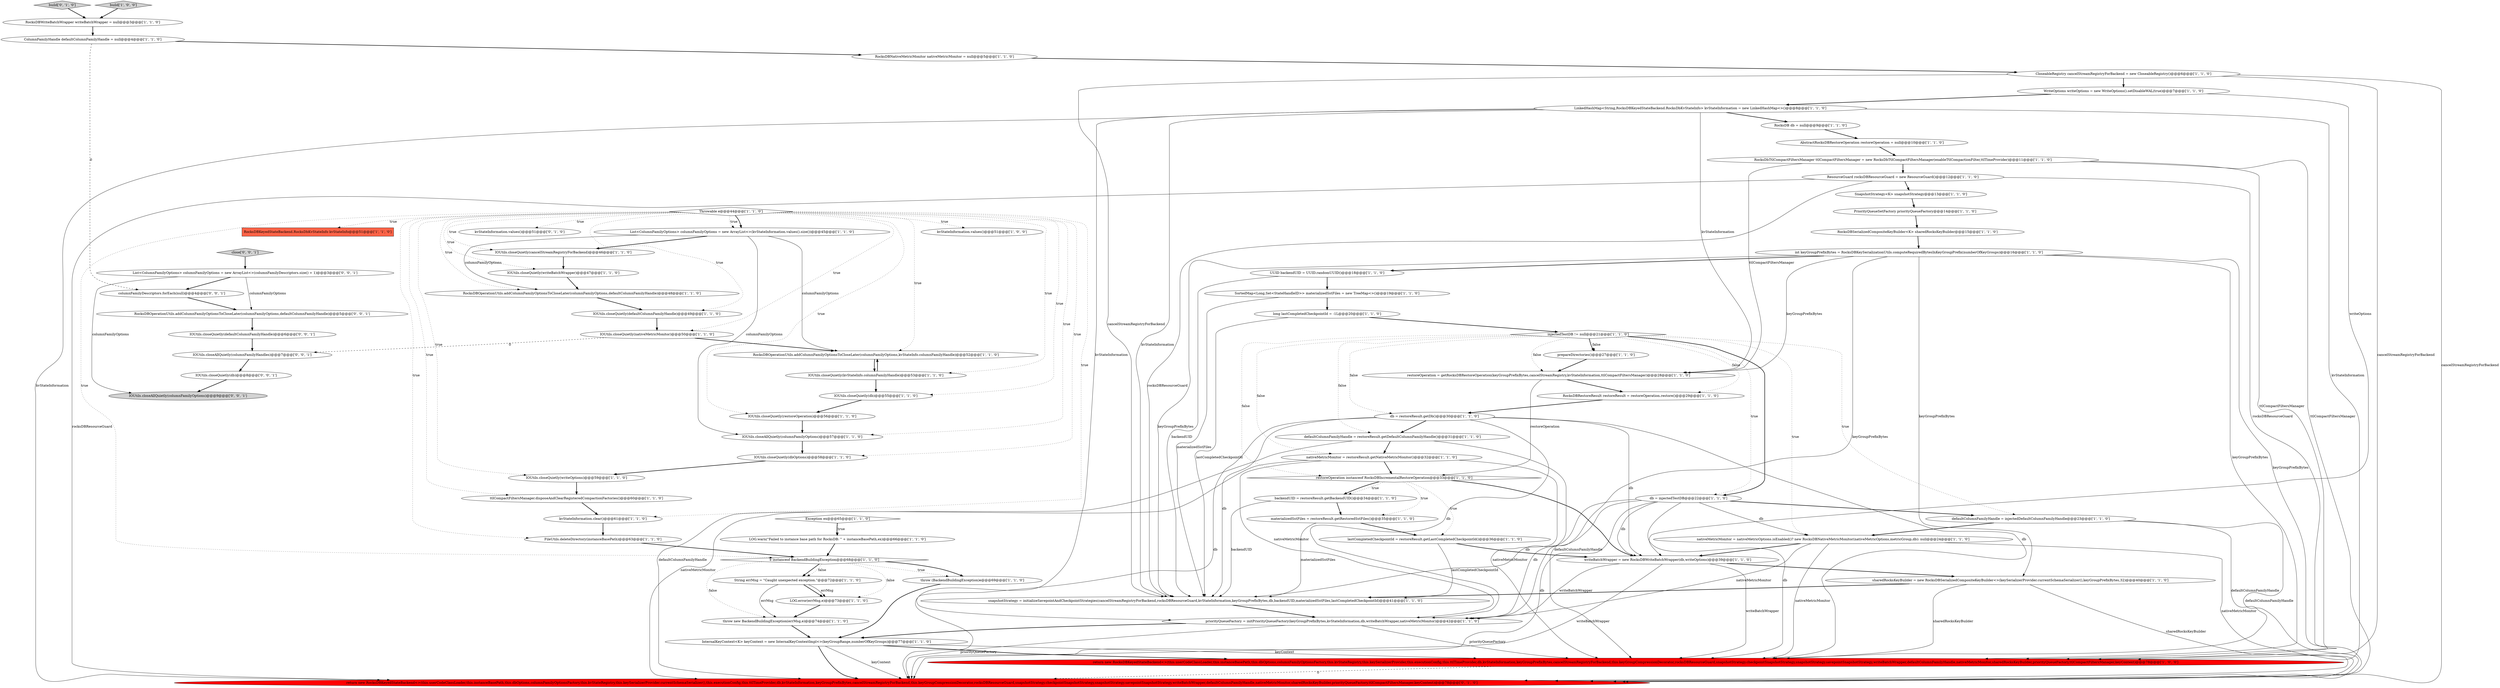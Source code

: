 digraph {
1 [style = filled, label = "throw new BackendBuildingException(errMsg,e)@@@74@@@['1', '1', '0']", fillcolor = white, shape = ellipse image = "AAA0AAABBB1BBB"];
53 [style = filled, label = "IOUtils.closeQuietly(nativeMetricMonitor)@@@50@@@['1', '1', '0']", fillcolor = white, shape = ellipse image = "AAA0AAABBB1BBB"];
68 [style = filled, label = "IOUtils.closeQuietly(db)@@@8@@@['0', '0', '1']", fillcolor = white, shape = ellipse image = "AAA0AAABBB3BBB"];
3 [style = filled, label = "lastCompletedCheckpointId = restoreResult.getLastCompletedCheckpointId()@@@36@@@['1', '1', '0']", fillcolor = white, shape = ellipse image = "AAA0AAABBB1BBB"];
5 [style = filled, label = "LinkedHashMap<String,RocksDBKeyedStateBackend.RocksDbKvStateInfo> kvStateInformation = new LinkedHashMap<>()@@@8@@@['1', '1', '0']", fillcolor = white, shape = ellipse image = "AAA0AAABBB1BBB"];
59 [style = filled, label = "IOUtils.closeQuietly(db)@@@55@@@['1', '1', '0']", fillcolor = white, shape = ellipse image = "AAA0AAABBB1BBB"];
23 [style = filled, label = "Exception ex@@@65@@@['1', '1', '0']", fillcolor = white, shape = diamond image = "AAA0AAABBB1BBB"];
0 [style = filled, label = "IOUtils.closeQuietly(defaultColumnFamilyHandle)@@@49@@@['1', '1', '0']", fillcolor = white, shape = ellipse image = "AAA0AAABBB1BBB"];
38 [style = filled, label = "materializedSstFiles = restoreResult.getRestoredSstFiles()@@@35@@@['1', '1', '0']", fillcolor = white, shape = ellipse image = "AAA0AAABBB1BBB"];
2 [style = filled, label = "nativeMetricMonitor = nativeMetricOptions.isEnabled()? new RocksDBNativeMetricMonitor(nativeMetricOptions,metricGroup,db): null@@@24@@@['1', '1', '0']", fillcolor = white, shape = ellipse image = "AAA0AAABBB1BBB"];
54 [style = filled, label = "CloseableRegistry cancelStreamRegistryForBackend = new CloseableRegistry()@@@6@@@['1', '1', '0']", fillcolor = white, shape = ellipse image = "AAA0AAABBB1BBB"];
45 [style = filled, label = "RocksDB db = null@@@9@@@['1', '1', '0']", fillcolor = white, shape = ellipse image = "AAA0AAABBB1BBB"];
34 [style = filled, label = "LOG.warn(\"Failed to instance base path for RocksDB: \" + instanceBasePath,ex)@@@66@@@['1', '1', '0']", fillcolor = white, shape = ellipse image = "AAA0AAABBB1BBB"];
63 [style = filled, label = "kvStateInformation.clear()@@@61@@@['1', '1', '0']", fillcolor = white, shape = ellipse image = "AAA0AAABBB1BBB"];
19 [style = filled, label = "ColumnFamilyHandle defaultColumnFamilyHandle = null@@@4@@@['1', '1', '0']", fillcolor = white, shape = ellipse image = "AAA0AAABBB1BBB"];
65 [style = filled, label = "build['0', '1', '0']", fillcolor = lightgray, shape = diamond image = "AAA0AAABBB2BBB"];
4 [style = filled, label = "RocksDBNativeMetricMonitor nativeMetricMonitor = null@@@5@@@['1', '1', '0']", fillcolor = white, shape = ellipse image = "AAA0AAABBB1BBB"];
32 [style = filled, label = "AbstractRocksDBRestoreOperation restoreOperation = null@@@10@@@['1', '1', '0']", fillcolor = white, shape = ellipse image = "AAA0AAABBB1BBB"];
40 [style = filled, label = "db = injectedTestDB@@@22@@@['1', '1', '0']", fillcolor = white, shape = ellipse image = "AAA0AAABBB1BBB"];
55 [style = filled, label = "IOUtils.closeQuietly(writeBatchWrapper)@@@47@@@['1', '1', '0']", fillcolor = white, shape = ellipse image = "AAA0AAABBB1BBB"];
69 [style = filled, label = "IOUtils.closeQuietly(defaultColumnFamilyHandle)@@@6@@@['0', '0', '1']", fillcolor = white, shape = ellipse image = "AAA0AAABBB3BBB"];
37 [style = filled, label = "return new RocksDBKeyedStateBackend<>(this.userCodeClassLoader,this.instanceBasePath,this.dbOptions,columnFamilyOptionsFactory,this.kvStateRegistry,this.keySerializerProvider,this.executionConfig,this.ttlTimeProvider,db,kvStateInformation,keyGroupPrefixBytes,cancelStreamRegistryForBackend,this.keyGroupCompressionDecorator,rocksDBResourceGuard,snapshotStrategy.checkpointSnapshotStrategy,snapshotStrategy.savepointSnapshotStrategy,writeBatchWrapper,defaultColumnFamilyHandle,nativeMetricMonitor,sharedRocksKeyBuilder,priorityQueueFactory,ttlCompactFiltersManager,keyContext)@@@78@@@['1', '0', '0']", fillcolor = red, shape = ellipse image = "AAA1AAABBB1BBB"];
24 [style = filled, label = "defaultColumnFamilyHandle = injectedDefaultColumnFamilyHandle@@@23@@@['1', '1', '0']", fillcolor = white, shape = ellipse image = "AAA0AAABBB1BBB"];
16 [style = filled, label = "injectedTestDB != null@@@21@@@['1', '1', '0']", fillcolor = white, shape = diamond image = "AAA0AAABBB1BBB"];
70 [style = filled, label = "RocksDBOperationUtils.addColumnFamilyOptionsToCloseLater(columnFamilyOptions,defaultColumnFamilyHandle)@@@5@@@['0', '0', '1']", fillcolor = white, shape = ellipse image = "AAA0AAABBB3BBB"];
13 [style = filled, label = "InternalKeyContext<K> keyContext = new InternalKeyContextImpl<>(keyGroupRange,numberOfKeyGroups)@@@77@@@['1', '1', '0']", fillcolor = white, shape = ellipse image = "AAA0AAABBB1BBB"];
71 [style = filled, label = "IOUtils.closeAllQuietly(columnFamilyHandles)@@@7@@@['0', '0', '1']", fillcolor = white, shape = ellipse image = "AAA0AAABBB3BBB"];
17 [style = filled, label = "List<ColumnFamilyOptions> columnFamilyOptions = new ArrayList<>(kvStateInformation.values().size())@@@45@@@['1', '1', '0']", fillcolor = white, shape = ellipse image = "AAA0AAABBB1BBB"];
25 [style = filled, label = "sharedRocksKeyBuilder = new RocksDBSerializedCompositeKeyBuilder<>(keySerializerProvider.currentSchemaSerializer(),keyGroupPrefixBytes,32)@@@40@@@['1', '1', '0']", fillcolor = white, shape = ellipse image = "AAA0AAABBB1BBB"];
52 [style = filled, label = "SortedMap<Long,Set<StateHandleID>> materializedSstFiles = new TreeMap<>()@@@19@@@['1', '1', '0']", fillcolor = white, shape = ellipse image = "AAA0AAABBB1BBB"];
58 [style = filled, label = "RocksDBRestoreResult restoreResult = restoreOperation.restore()@@@29@@@['1', '1', '0']", fillcolor = white, shape = ellipse image = "AAA0AAABBB1BBB"];
43 [style = filled, label = "PriorityQueueSetFactory priorityQueueFactory@@@14@@@['1', '1', '0']", fillcolor = white, shape = ellipse image = "AAA0AAABBB1BBB"];
22 [style = filled, label = "e instanceof BackendBuildingException@@@68@@@['1', '1', '0']", fillcolor = white, shape = diamond image = "AAA0AAABBB1BBB"];
35 [style = filled, label = "defaultColumnFamilyHandle = restoreResult.getDefaultColumnFamilyHandle()@@@31@@@['1', '1', '0']", fillcolor = white, shape = ellipse image = "AAA0AAABBB1BBB"];
66 [style = filled, label = "kvStateInformation.values()@@@51@@@['0', '1', '0']", fillcolor = white, shape = ellipse image = "AAA0AAABBB2BBB"];
67 [style = filled, label = "IOUtils.closeAllQuietly(columnFamilyOptions)@@@9@@@['0', '0', '1']", fillcolor = lightgray, shape = ellipse image = "AAA0AAABBB3BBB"];
15 [style = filled, label = "throw (BackendBuildingException)e@@@69@@@['1', '1', '0']", fillcolor = white, shape = ellipse image = "AAA0AAABBB1BBB"];
57 [style = filled, label = "writeBatchWrapper = new RocksDBWriteBatchWrapper(db,writeOptions)@@@39@@@['1', '1', '0']", fillcolor = white, shape = ellipse image = "AAA0AAABBB1BBB"];
73 [style = filled, label = "close['0', '0', '1']", fillcolor = lightgray, shape = diamond image = "AAA0AAABBB3BBB"];
11 [style = filled, label = "FileUtils.deleteDirectory(instanceBasePath)@@@63@@@['1', '1', '0']", fillcolor = white, shape = ellipse image = "AAA0AAABBB1BBB"];
31 [style = filled, label = "priorityQueueFactory = initPriorityQueueFactory(keyGroupPrefixBytes,kvStateInformation,db,writeBatchWrapper,nativeMetricMonitor)@@@42@@@['1', '1', '0']", fillcolor = white, shape = ellipse image = "AAA0AAABBB1BBB"];
50 [style = filled, label = "Throwable e@@@44@@@['1', '1', '0']", fillcolor = white, shape = diamond image = "AAA0AAABBB1BBB"];
7 [style = filled, label = "restoreOperation instanceof RocksDBIncrementalRestoreOperation@@@33@@@['1', '1', '0']", fillcolor = white, shape = diamond image = "AAA0AAABBB1BBB"];
20 [style = filled, label = "build['1', '0', '0']", fillcolor = lightgray, shape = diamond image = "AAA0AAABBB1BBB"];
29 [style = filled, label = "SnapshotStrategy<K> snapshotStrategy@@@13@@@['1', '1', '0']", fillcolor = white, shape = ellipse image = "AAA0AAABBB1BBB"];
12 [style = filled, label = "RocksDbTtlCompactFiltersManager ttlCompactFiltersManager = new RocksDbTtlCompactFiltersManager(enableTtlCompactionFilter,ttlTimeProvider)@@@11@@@['1', '1', '0']", fillcolor = white, shape = ellipse image = "AAA0AAABBB1BBB"];
42 [style = filled, label = "snapshotStrategy = initializeSavepointAndCheckpointStrategies(cancelStreamRegistryForBackend,rocksDBResourceGuard,kvStateInformation,keyGroupPrefixBytes,db,backendUID,materializedSstFiles,lastCompletedCheckpointId)@@@41@@@['1', '1', '0']", fillcolor = white, shape = ellipse image = "AAA0AAABBB1BBB"];
72 [style = filled, label = "List<ColumnFamilyOptions> columnFamilyOptions = new ArrayList<>(columnFamilyDescriptors.size() + 1)@@@3@@@['0', '0', '1']", fillcolor = white, shape = ellipse image = "AAA0AAABBB3BBB"];
62 [style = filled, label = "restoreOperation = getRocksDBRestoreOperation(keyGroupPrefixBytes,cancelStreamRegistry,kvStateInformation,ttlCompactFiltersManager)@@@28@@@['1', '1', '0']", fillcolor = white, shape = ellipse image = "AAA0AAABBB1BBB"];
10 [style = filled, label = "ResourceGuard rocksDBResourceGuard = new ResourceGuard()@@@12@@@['1', '1', '0']", fillcolor = white, shape = ellipse image = "AAA0AAABBB1BBB"];
6 [style = filled, label = "LOG.error(errMsg,e)@@@73@@@['1', '1', '0']", fillcolor = white, shape = ellipse image = "AAA0AAABBB1BBB"];
47 [style = filled, label = "WriteOptions writeOptions = new WriteOptions().setDisableWAL(true)@@@7@@@['1', '1', '0']", fillcolor = white, shape = ellipse image = "AAA0AAABBB1BBB"];
30 [style = filled, label = "nativeMetricMonitor = restoreResult.getNativeMetricMonitor()@@@32@@@['1', '1', '0']", fillcolor = white, shape = ellipse image = "AAA0AAABBB1BBB"];
8 [style = filled, label = "IOUtils.closeQuietly(cancelStreamRegistryForBackend)@@@46@@@['1', '1', '0']", fillcolor = white, shape = ellipse image = "AAA0AAABBB1BBB"];
14 [style = filled, label = "RocksDBSerializedCompositeKeyBuilder<K> sharedRocksKeyBuilder@@@15@@@['1', '1', '0']", fillcolor = white, shape = ellipse image = "AAA0AAABBB1BBB"];
9 [style = filled, label = "IOUtils.closeQuietly(dbOptions)@@@58@@@['1', '1', '0']", fillcolor = white, shape = ellipse image = "AAA0AAABBB1BBB"];
48 [style = filled, label = "IOUtils.closeQuietly(writeOptions)@@@59@@@['1', '1', '0']", fillcolor = white, shape = ellipse image = "AAA0AAABBB1BBB"];
64 [style = filled, label = "return new RocksDBKeyedStateBackend<>(this.userCodeClassLoader,this.instanceBasePath,this.dbOptions,columnFamilyOptionsFactory,this.kvStateRegistry,this.keySerializerProvider.currentSchemaSerializer(),this.executionConfig,this.ttlTimeProvider,db,kvStateInformation,keyGroupPrefixBytes,cancelStreamRegistryForBackend,this.keyGroupCompressionDecorator,rocksDBResourceGuard,snapshotStrategy.checkpointSnapshotStrategy,snapshotStrategy.savepointSnapshotStrategy,writeBatchWrapper,defaultColumnFamilyHandle,nativeMetricMonitor,sharedRocksKeyBuilder,priorityQueueFactory,ttlCompactFiltersManager,keyContext)@@@78@@@['0', '1', '0']", fillcolor = red, shape = ellipse image = "AAA1AAABBB2BBB"];
74 [style = filled, label = "columnFamilyDescriptors.forEach(null)@@@4@@@['0', '0', '1']", fillcolor = white, shape = ellipse image = "AAA0AAABBB3BBB"];
44 [style = filled, label = "IOUtils.closeQuietly(kvStateInfo.columnFamilyHandle)@@@53@@@['1', '1', '0']", fillcolor = white, shape = ellipse image = "AAA0AAABBB1BBB"];
26 [style = filled, label = "kvStateInformation.values()@@@51@@@['1', '0', '0']", fillcolor = white, shape = ellipse image = "AAA0AAABBB1BBB"];
33 [style = filled, label = "long lastCompletedCheckpointId = -1L@@@20@@@['1', '1', '0']", fillcolor = white, shape = ellipse image = "AAA0AAABBB1BBB"];
27 [style = filled, label = "UUID backendUID = UUID.randomUUID()@@@18@@@['1', '1', '0']", fillcolor = white, shape = ellipse image = "AAA0AAABBB1BBB"];
28 [style = filled, label = "IOUtils.closeAllQuietly(columnFamilyOptions)@@@57@@@['1', '1', '0']", fillcolor = white, shape = ellipse image = "AAA0AAABBB1BBB"];
41 [style = filled, label = "db = restoreResult.getDb()@@@30@@@['1', '1', '0']", fillcolor = white, shape = ellipse image = "AAA0AAABBB1BBB"];
46 [style = filled, label = "String errMsg = \"Caught unexpected exception.\"@@@72@@@['1', '1', '0']", fillcolor = white, shape = ellipse image = "AAA0AAABBB1BBB"];
49 [style = filled, label = "RocksDBOperationUtils.addColumnFamilyOptionsToCloseLater(columnFamilyOptions,kvStateInfo.columnFamilyHandle)@@@52@@@['1', '1', '0']", fillcolor = white, shape = ellipse image = "AAA0AAABBB1BBB"];
36 [style = filled, label = "RocksDBKeyedStateBackend.RocksDbKvStateInfo kvStateInfo@@@51@@@['1', '1', '0']", fillcolor = tomato, shape = box image = "AAA0AAABBB1BBB"];
18 [style = filled, label = "RocksDBOperationUtils.addColumnFamilyOptionsToCloseLater(columnFamilyOptions,defaultColumnFamilyHandle)@@@48@@@['1', '1', '0']", fillcolor = white, shape = ellipse image = "AAA0AAABBB1BBB"];
56 [style = filled, label = "backendUID = restoreResult.getBackendUID()@@@34@@@['1', '1', '0']", fillcolor = white, shape = ellipse image = "AAA0AAABBB1BBB"];
51 [style = filled, label = "int keyGroupPrefixBytes = RocksDBKeySerializationUtils.computeRequiredBytesInKeyGroupPrefix(numberOfKeyGroups)@@@16@@@['1', '1', '0']", fillcolor = white, shape = ellipse image = "AAA0AAABBB1BBB"];
39 [style = filled, label = "prepareDirectories()@@@27@@@['1', '1', '0']", fillcolor = white, shape = ellipse image = "AAA0AAABBB1BBB"];
60 [style = filled, label = "RocksDBWriteBatchWrapper writeBatchWrapper = null@@@3@@@['1', '1', '0']", fillcolor = white, shape = ellipse image = "AAA0AAABBB1BBB"];
61 [style = filled, label = "ttlCompactFiltersManager.disposeAndClearRegisteredCompactionFactories()@@@60@@@['1', '1', '0']", fillcolor = white, shape = ellipse image = "AAA0AAABBB1BBB"];
21 [style = filled, label = "IOUtils.closeQuietly(restoreOperation)@@@56@@@['1', '1', '0']", fillcolor = white, shape = ellipse image = "AAA0AAABBB1BBB"];
31->64 [style = solid, label="priorityQueueFactory"];
65->60 [style = bold, label=""];
39->62 [style = bold, label=""];
40->42 [style = solid, label="db"];
22->15 [style = bold, label=""];
70->69 [style = bold, label=""];
25->37 [style = solid, label="sharedRocksKeyBuilder"];
32->12 [style = bold, label=""];
35->64 [style = solid, label="defaultColumnFamilyHandle"];
28->9 [style = bold, label=""];
5->45 [style = bold, label=""];
48->61 [style = bold, label=""];
16->39 [style = dotted, label="false"];
1->13 [style = bold, label=""];
21->28 [style = bold, label=""];
2->64 [style = solid, label="nativeMetricMonitor"];
50->61 [style = dotted, label="true"];
51->62 [style = solid, label="keyGroupPrefixBytes"];
57->37 [style = solid, label="writeBatchWrapper"];
0->53 [style = bold, label=""];
20->60 [style = bold, label=""];
12->10 [style = bold, label=""];
5->62 [style = solid, label="kvStateInformation"];
57->64 [style = solid, label="writeBatchWrapper"];
50->48 [style = dotted, label="true"];
74->70 [style = bold, label=""];
29->43 [style = bold, label=""];
40->24 [style = bold, label=""];
50->26 [style = dotted, label="true"];
54->37 [style = solid, label="cancelStreamRegistryForBackend"];
5->42 [style = solid, label="kvStateInformation"];
41->37 [style = solid, label="db"];
72->70 [style = solid, label="columnFamilyOptions"];
18->0 [style = bold, label=""];
27->42 [style = solid, label="backendUID"];
16->40 [style = dotted, label="true"];
50->11 [style = dotted, label="true"];
50->55 [style = dotted, label="true"];
30->64 [style = solid, label="nativeMetricMonitor"];
56->38 [style = bold, label=""];
33->16 [style = bold, label=""];
16->40 [style = bold, label=""];
22->46 [style = bold, label=""];
15->13 [style = bold, label=""];
46->6 [style = bold, label=""];
3->42 [style = solid, label="lastCompletedCheckpointId"];
31->37 [style = solid, label="priorityQueueFactory"];
50->44 [style = dotted, label="true"];
17->49 [style = solid, label="columnFamilyOptions"];
50->66 [style = dotted, label="true"];
7->57 [style = bold, label=""];
5->31 [style = solid, label="kvStateInformation"];
9->48 [style = bold, label=""];
42->31 [style = bold, label=""];
44->49 [style = bold, label=""];
50->59 [style = dotted, label="true"];
50->36 [style = dotted, label="true"];
50->8 [style = dotted, label="true"];
57->25 [style = bold, label=""];
10->37 [style = solid, label="rocksDBResourceGuard"];
19->74 [style = dashed, label="0"];
16->30 [style = dotted, label="false"];
50->18 [style = dotted, label="true"];
13->37 [style = bold, label=""];
51->31 [style = solid, label="keyGroupPrefixBytes"];
22->46 [style = dotted, label="false"];
71->68 [style = bold, label=""];
50->9 [style = dotted, label="true"];
30->7 [style = bold, label=""];
16->62 [style = dotted, label="false"];
41->57 [style = solid, label="db"];
51->25 [style = solid, label="keyGroupPrefixBytes"];
12->62 [style = solid, label="ttlCompactFiltersManager"];
46->1 [style = solid, label="errMsg"];
51->27 [style = bold, label=""];
16->41 [style = dotted, label="false"];
16->39 [style = bold, label=""];
60->19 [style = bold, label=""];
30->37 [style = solid, label="nativeMetricMonitor"];
22->1 [style = dotted, label="false"];
8->55 [style = bold, label=""];
61->63 [style = bold, label=""];
59->21 [style = bold, label=""];
16->24 [style = dotted, label="true"];
50->49 [style = dotted, label="true"];
17->8 [style = bold, label=""];
63->11 [style = bold, label=""];
13->64 [style = bold, label=""];
37->64 [style = dashed, label="0"];
52->33 [style = bold, label=""];
7->56 [style = bold, label=""];
31->13 [style = bold, label=""];
55->18 [style = bold, label=""];
50->17 [style = bold, label=""];
49->44 [style = bold, label=""];
45->32 [style = bold, label=""];
54->64 [style = solid, label="cancelStreamRegistryForBackend"];
35->37 [style = solid, label="defaultColumnFamilyHandle"];
57->31 [style = solid, label="writeBatchWrapper"];
50->21 [style = dotted, label="true"];
17->28 [style = solid, label="columnFamilyOptions"];
51->37 [style = solid, label="keyGroupPrefixBytes"];
38->3 [style = bold, label=""];
41->31 [style = solid, label="db"];
52->42 [style = solid, label="materializedSstFiles"];
16->35 [style = dotted, label="false"];
4->54 [style = bold, label=""];
27->52 [style = bold, label=""];
54->42 [style = solid, label="cancelStreamRegistryForBackend"];
6->1 [style = bold, label=""];
50->53 [style = dotted, label="true"];
2->57 [style = bold, label=""];
43->14 [style = bold, label=""];
50->28 [style = dotted, label="true"];
47->5 [style = bold, label=""];
41->42 [style = solid, label="db"];
10->42 [style = solid, label="rocksDBResourceGuard"];
73->72 [style = bold, label=""];
11->22 [style = bold, label=""];
25->42 [style = bold, label=""];
56->42 [style = solid, label="backendUID"];
16->58 [style = dotted, label="false"];
13->64 [style = solid, label="keyContext"];
50->63 [style = dotted, label="true"];
40->37 [style = solid, label="db"];
16->7 [style = dotted, label="false"];
25->64 [style = solid, label="sharedRocksKeyBuilder"];
40->2 [style = solid, label="db"];
35->30 [style = bold, label=""];
33->42 [style = solid, label="lastCompletedCheckpointId"];
22->15 [style = dotted, label="true"];
2->31 [style = solid, label="nativeMetricMonitor"];
5->37 [style = solid, label="kvStateInformation"];
24->64 [style = solid, label="defaultColumnFamilyHandle"];
41->35 [style = bold, label=""];
12->64 [style = solid, label="ttlCompactFiltersManager"];
41->64 [style = solid, label="db"];
72->74 [style = bold, label=""];
16->2 [style = dotted, label="true"];
24->2 [style = bold, label=""];
68->67 [style = bold, label=""];
10->64 [style = solid, label="rocksDBResourceGuard"];
13->37 [style = solid, label="keyContext"];
53->71 [style = dashed, label="0"];
17->18 [style = solid, label="columnFamilyOptions"];
62->58 [style = bold, label=""];
46->6 [style = solid, label="errMsg"];
24->37 [style = solid, label="defaultColumnFamilyHandle"];
14->51 [style = bold, label=""];
50->22 [style = dotted, label="true"];
7->38 [style = dotted, label="true"];
58->41 [style = bold, label=""];
40->31 [style = solid, label="db"];
50->17 [style = dotted, label="true"];
34->22 [style = bold, label=""];
53->49 [style = bold, label=""];
50->0 [style = dotted, label="true"];
30->31 [style = solid, label="nativeMetricMonitor"];
72->67 [style = solid, label="columnFamilyOptions"];
54->47 [style = bold, label=""];
40->57 [style = solid, label="db"];
69->71 [style = bold, label=""];
51->42 [style = solid, label="keyGroupPrefixBytes"];
7->56 [style = dotted, label="true"];
10->29 [style = bold, label=""];
7->3 [style = dotted, label="true"];
62->7 [style = solid, label="restoreOperation"];
51->64 [style = solid, label="keyGroupPrefixBytes"];
38->42 [style = solid, label="materializedSstFiles"];
22->6 [style = dotted, label="false"];
23->34 [style = bold, label=""];
12->37 [style = solid, label="ttlCompactFiltersManager"];
2->37 [style = solid, label="nativeMetricMonitor"];
40->64 [style = solid, label="db"];
19->4 [style = bold, label=""];
3->57 [style = bold, label=""];
23->34 [style = dotted, label="true"];
5->64 [style = solid, label="kvStateInformation"];
44->59 [style = bold, label=""];
47->57 [style = solid, label="writeOptions"];
}
